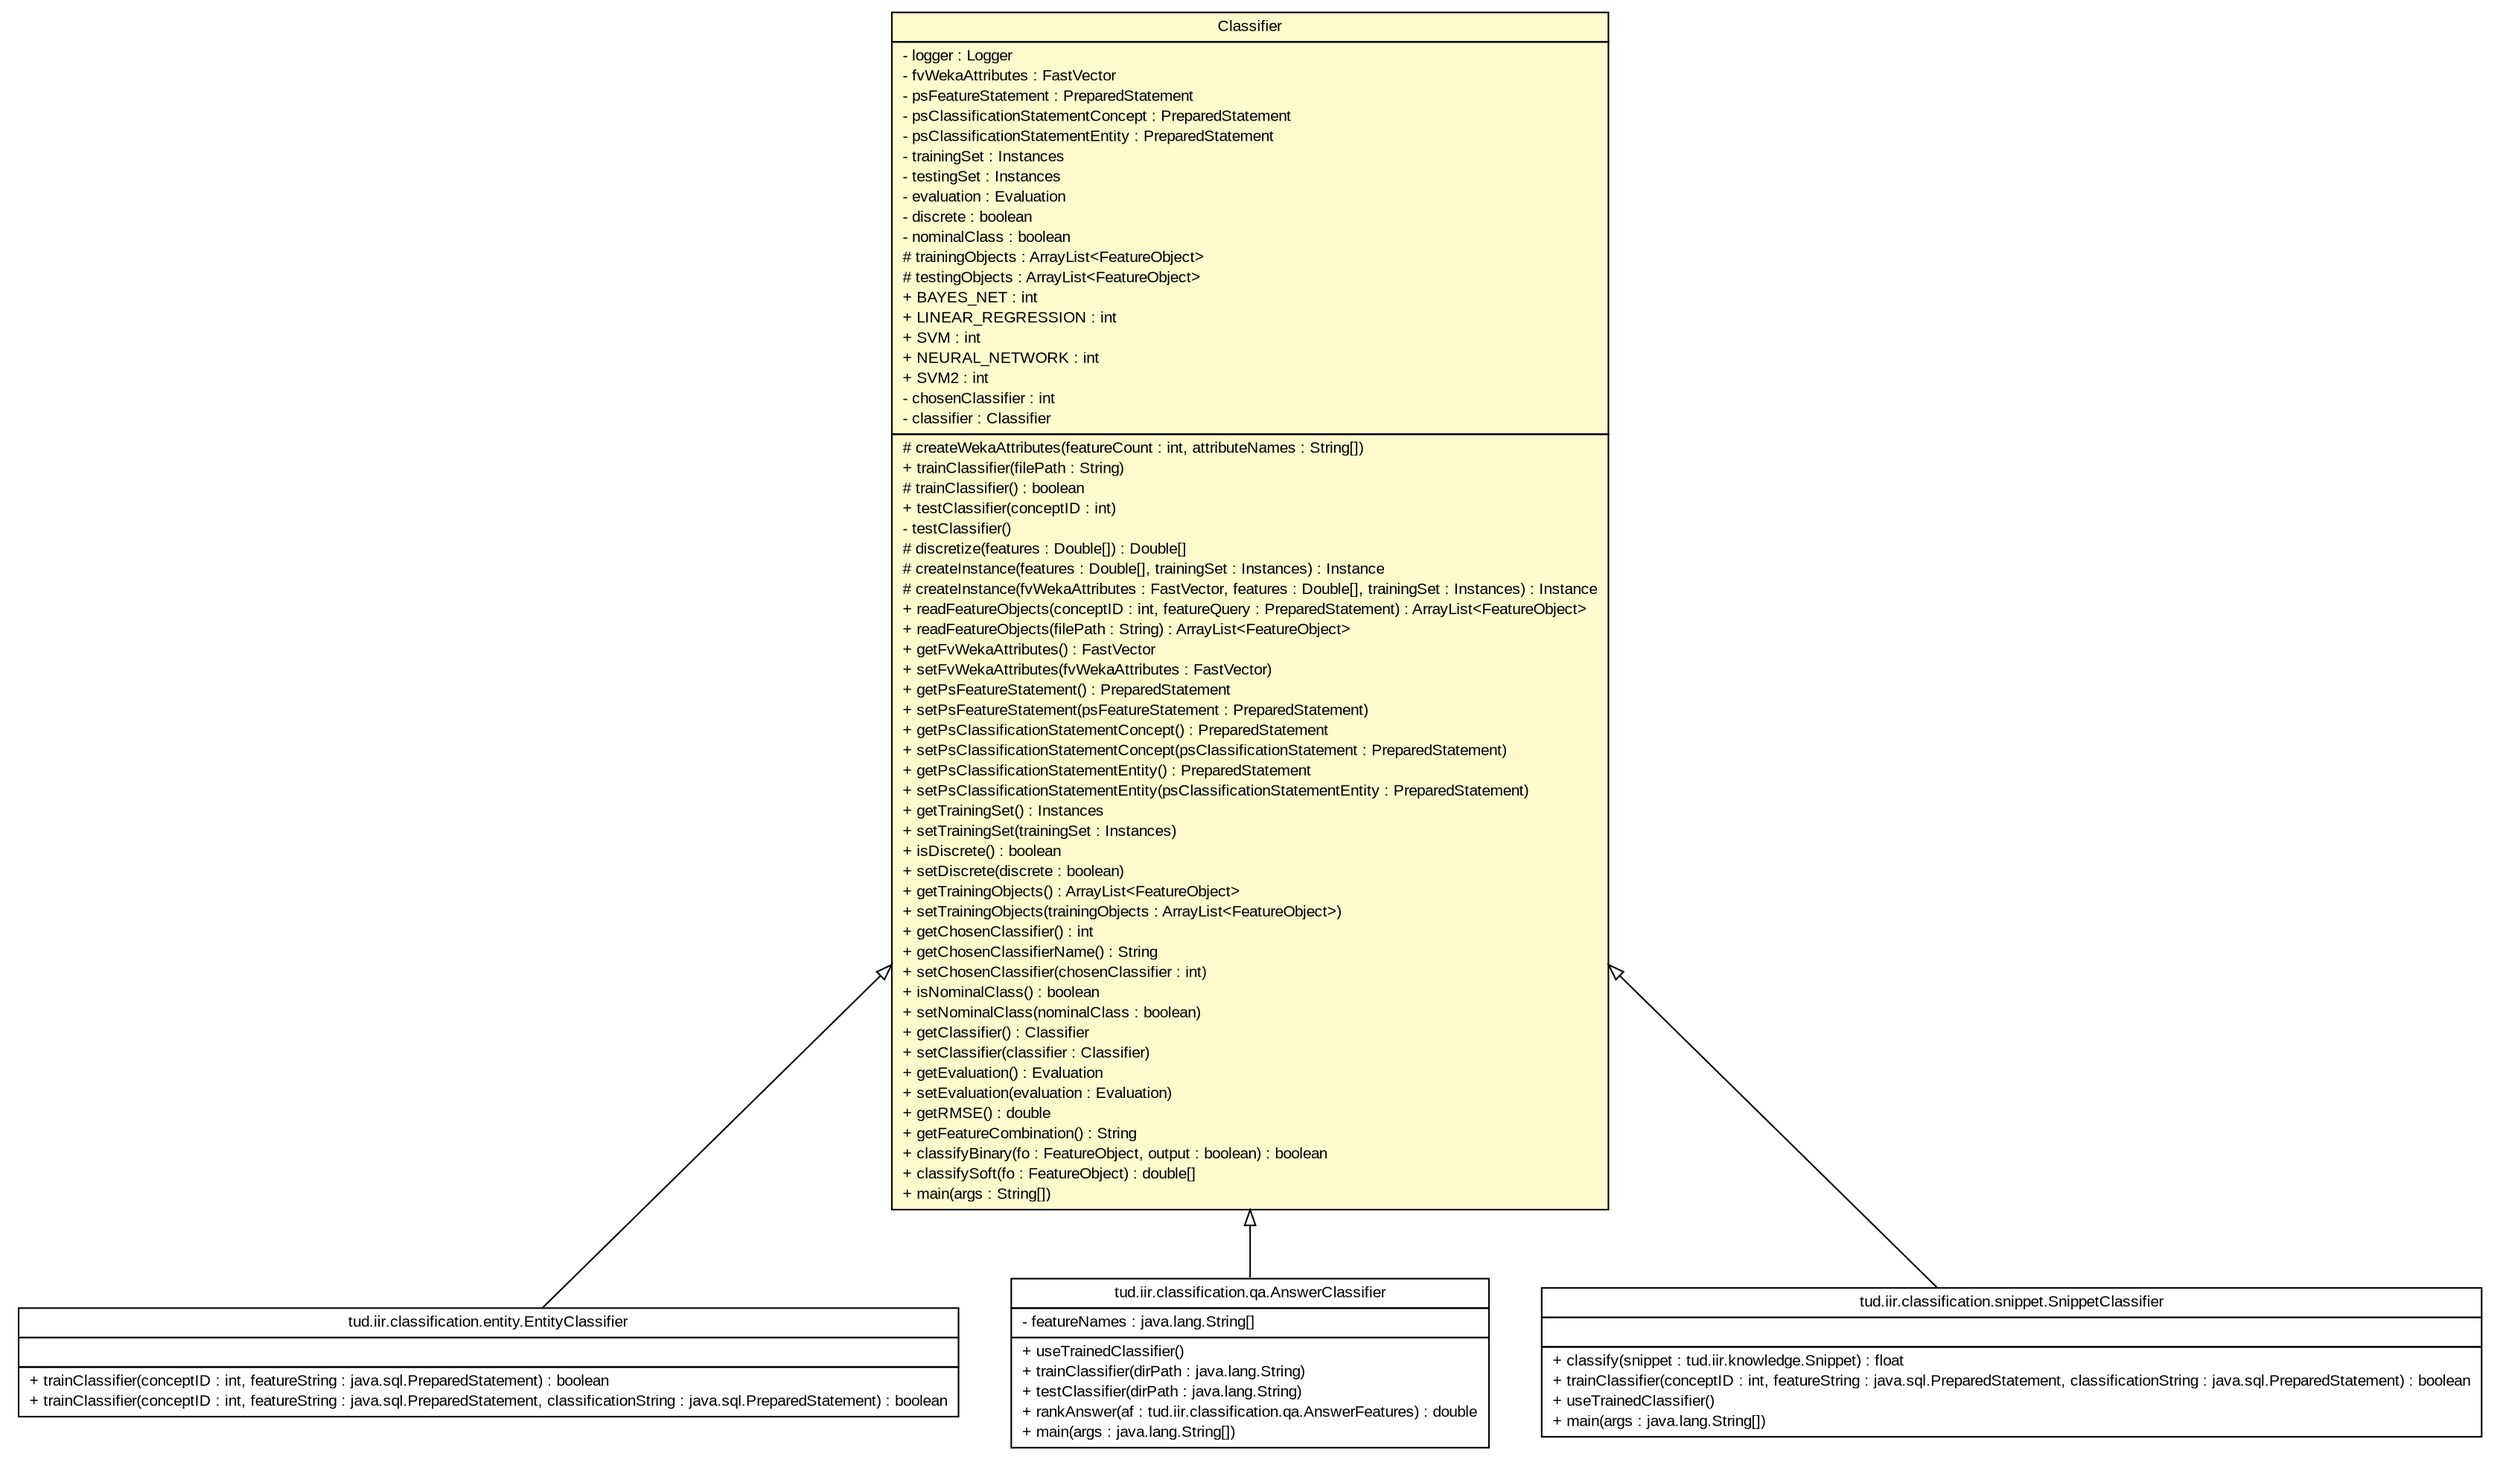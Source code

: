 #!/usr/local/bin/dot
#
# Class diagram 
# Generated by UMLGraph version 5.2 (http://www.umlgraph.org/)
#

digraph G {
	edge [fontname="arial",fontsize=10,labelfontname="arial",labelfontsize=10];
	node [fontname="arial",fontsize=10,shape=plaintext];
	nodesep=0.25;
	ranksep=0.5;
	// tud.iir.classification.Classifier
	c9480 [label=<<table title="tud.iir.classification.Classifier" border="0" cellborder="1" cellspacing="0" cellpadding="2" port="p" bgcolor="lemonChiffon" href="./Classifier.html">
		<tr><td><table border="0" cellspacing="0" cellpadding="1">
<tr><td align="center" balign="center"> Classifier </td></tr>
		</table></td></tr>
		<tr><td><table border="0" cellspacing="0" cellpadding="1">
<tr><td align="left" balign="left"> - logger : Logger </td></tr>
<tr><td align="left" balign="left"> - fvWekaAttributes : FastVector </td></tr>
<tr><td align="left" balign="left"> - psFeatureStatement : PreparedStatement </td></tr>
<tr><td align="left" balign="left"> - psClassificationStatementConcept : PreparedStatement </td></tr>
<tr><td align="left" balign="left"> - psClassificationStatementEntity : PreparedStatement </td></tr>
<tr><td align="left" balign="left"> - trainingSet : Instances </td></tr>
<tr><td align="left" balign="left"> - testingSet : Instances </td></tr>
<tr><td align="left" balign="left"> - evaluation : Evaluation </td></tr>
<tr><td align="left" balign="left"> - discrete : boolean </td></tr>
<tr><td align="left" balign="left"> - nominalClass : boolean </td></tr>
<tr><td align="left" balign="left"> # trainingObjects : ArrayList&lt;FeatureObject&gt; </td></tr>
<tr><td align="left" balign="left"> # testingObjects : ArrayList&lt;FeatureObject&gt; </td></tr>
<tr><td align="left" balign="left"> + BAYES_NET : int </td></tr>
<tr><td align="left" balign="left"> + LINEAR_REGRESSION : int </td></tr>
<tr><td align="left" balign="left"> + SVM : int </td></tr>
<tr><td align="left" balign="left"> + NEURAL_NETWORK : int </td></tr>
<tr><td align="left" balign="left"> + SVM2 : int </td></tr>
<tr><td align="left" balign="left"> - chosenClassifier : int </td></tr>
<tr><td align="left" balign="left"> - classifier : Classifier </td></tr>
		</table></td></tr>
		<tr><td><table border="0" cellspacing="0" cellpadding="1">
<tr><td align="left" balign="left"> # createWekaAttributes(featureCount : int, attributeNames : String[]) </td></tr>
<tr><td align="left" balign="left"> + trainClassifier(filePath : String) </td></tr>
<tr><td align="left" balign="left"> # trainClassifier() : boolean </td></tr>
<tr><td align="left" balign="left"> + testClassifier(conceptID : int) </td></tr>
<tr><td align="left" balign="left"> - testClassifier() </td></tr>
<tr><td align="left" balign="left"> # discretize(features : Double[]) : Double[] </td></tr>
<tr><td align="left" balign="left"> # createInstance(features : Double[], trainingSet : Instances) : Instance </td></tr>
<tr><td align="left" balign="left"> # createInstance(fvWekaAttributes : FastVector, features : Double[], trainingSet : Instances) : Instance </td></tr>
<tr><td align="left" balign="left"> + readFeatureObjects(conceptID : int, featureQuery : PreparedStatement) : ArrayList&lt;FeatureObject&gt; </td></tr>
<tr><td align="left" balign="left"> + readFeatureObjects(filePath : String) : ArrayList&lt;FeatureObject&gt; </td></tr>
<tr><td align="left" balign="left"> + getFvWekaAttributes() : FastVector </td></tr>
<tr><td align="left" balign="left"> + setFvWekaAttributes(fvWekaAttributes : FastVector) </td></tr>
<tr><td align="left" balign="left"> + getPsFeatureStatement() : PreparedStatement </td></tr>
<tr><td align="left" balign="left"> + setPsFeatureStatement(psFeatureStatement : PreparedStatement) </td></tr>
<tr><td align="left" balign="left"> + getPsClassificationStatementConcept() : PreparedStatement </td></tr>
<tr><td align="left" balign="left"> + setPsClassificationStatementConcept(psClassificationStatement : PreparedStatement) </td></tr>
<tr><td align="left" balign="left"> + getPsClassificationStatementEntity() : PreparedStatement </td></tr>
<tr><td align="left" balign="left"> + setPsClassificationStatementEntity(psClassificationStatementEntity : PreparedStatement) </td></tr>
<tr><td align="left" balign="left"> + getTrainingSet() : Instances </td></tr>
<tr><td align="left" balign="left"> + setTrainingSet(trainingSet : Instances) </td></tr>
<tr><td align="left" balign="left"> + isDiscrete() : boolean </td></tr>
<tr><td align="left" balign="left"> + setDiscrete(discrete : boolean) </td></tr>
<tr><td align="left" balign="left"> + getTrainingObjects() : ArrayList&lt;FeatureObject&gt; </td></tr>
<tr><td align="left" balign="left"> + setTrainingObjects(trainingObjects : ArrayList&lt;FeatureObject&gt;) </td></tr>
<tr><td align="left" balign="left"> + getChosenClassifier() : int </td></tr>
<tr><td align="left" balign="left"> + getChosenClassifierName() : String </td></tr>
<tr><td align="left" balign="left"> + setChosenClassifier(chosenClassifier : int) </td></tr>
<tr><td align="left" balign="left"> + isNominalClass() : boolean </td></tr>
<tr><td align="left" balign="left"> + setNominalClass(nominalClass : boolean) </td></tr>
<tr><td align="left" balign="left"> + getClassifier() : Classifier </td></tr>
<tr><td align="left" balign="left"> + setClassifier(classifier : Classifier) </td></tr>
<tr><td align="left" balign="left"> + getEvaluation() : Evaluation </td></tr>
<tr><td align="left" balign="left"> + setEvaluation(evaluation : Evaluation) </td></tr>
<tr><td align="left" balign="left"> + getRMSE() : double </td></tr>
<tr><td align="left" balign="left"> + getFeatureCombination() : String </td></tr>
<tr><td align="left" balign="left"> + classifyBinary(fo : FeatureObject, output : boolean) : boolean </td></tr>
<tr><td align="left" balign="left"> + classifySoft(fo : FeatureObject) : double[] </td></tr>
<tr><td align="left" balign="left"> + main(args : String[]) </td></tr>
		</table></td></tr>
		</table>>, fontname="arial", fontcolor="black", fontsize=10.0];
	// tud.iir.classification.entity.EntityClassifier
	c9497 [label=<<table title="tud.iir.classification.entity.EntityClassifier" border="0" cellborder="1" cellspacing="0" cellpadding="2" port="p" href="./entity/EntityClassifier.html">
		<tr><td><table border="0" cellspacing="0" cellpadding="1">
<tr><td align="center" balign="center"> tud.iir.classification.entity.EntityClassifier </td></tr>
		</table></td></tr>
		<tr><td><table border="0" cellspacing="0" cellpadding="1">
<tr><td align="left" balign="left">  </td></tr>
		</table></td></tr>
		<tr><td><table border="0" cellspacing="0" cellpadding="1">
<tr><td align="left" balign="left"> + trainClassifier(conceptID : int, featureString : java.sql.PreparedStatement) : boolean </td></tr>
<tr><td align="left" balign="left"> + trainClassifier(conceptID : int, featureString : java.sql.PreparedStatement, classificationString : java.sql.PreparedStatement) : boolean </td></tr>
		</table></td></tr>
		</table>>, fontname="arial", fontcolor="black", fontsize=10.0];
	// tud.iir.classification.qa.AnswerClassifier
	c9519 [label=<<table title="tud.iir.classification.qa.AnswerClassifier" border="0" cellborder="1" cellspacing="0" cellpadding="2" port="p" href="./qa/AnswerClassifier.html">
		<tr><td><table border="0" cellspacing="0" cellpadding="1">
<tr><td align="center" balign="center"> tud.iir.classification.qa.AnswerClassifier </td></tr>
		</table></td></tr>
		<tr><td><table border="0" cellspacing="0" cellpadding="1">
<tr><td align="left" balign="left"> - featureNames : java.lang.String[] </td></tr>
		</table></td></tr>
		<tr><td><table border="0" cellspacing="0" cellpadding="1">
<tr><td align="left" balign="left"> + useTrainedClassifier() </td></tr>
<tr><td align="left" balign="left"> + trainClassifier(dirPath : java.lang.String) </td></tr>
<tr><td align="left" balign="left"> + testClassifier(dirPath : java.lang.String) </td></tr>
<tr><td align="left" balign="left"> + rankAnswer(af : tud.iir.classification.qa.AnswerFeatures) : double </td></tr>
<tr><td align="left" balign="left"> + main(args : java.lang.String[]) </td></tr>
		</table></td></tr>
		</table>>, fontname="arial", fontcolor="black", fontsize=10.0];
	// tud.iir.classification.snippet.SnippetClassifier
	c9522 [label=<<table title="tud.iir.classification.snippet.SnippetClassifier" border="0" cellborder="1" cellspacing="0" cellpadding="2" port="p" href="./snippet/SnippetClassifier.html">
		<tr><td><table border="0" cellspacing="0" cellpadding="1">
<tr><td align="center" balign="center"> tud.iir.classification.snippet.SnippetClassifier </td></tr>
		</table></td></tr>
		<tr><td><table border="0" cellspacing="0" cellpadding="1">
<tr><td align="left" balign="left">  </td></tr>
		</table></td></tr>
		<tr><td><table border="0" cellspacing="0" cellpadding="1">
<tr><td align="left" balign="left"> + classify(snippet : tud.iir.knowledge.Snippet) : float </td></tr>
<tr><td align="left" balign="left"> + trainClassifier(conceptID : int, featureString : java.sql.PreparedStatement, classificationString : java.sql.PreparedStatement) : boolean </td></tr>
<tr><td align="left" balign="left"> + useTrainedClassifier() </td></tr>
<tr><td align="left" balign="left"> + main(args : java.lang.String[]) </td></tr>
		</table></td></tr>
		</table>>, fontname="arial", fontcolor="black", fontsize=10.0];
	//tud.iir.classification.entity.EntityClassifier extends tud.iir.classification.Classifier
	c9480:p -> c9497:p [dir=back,arrowtail=empty];
	//tud.iir.classification.qa.AnswerClassifier extends tud.iir.classification.Classifier
	c9480:p -> c9519:p [dir=back,arrowtail=empty];
	//tud.iir.classification.snippet.SnippetClassifier extends tud.iir.classification.Classifier
	c9480:p -> c9522:p [dir=back,arrowtail=empty];
}

